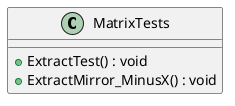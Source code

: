 @startuml
class MatrixTests {
    + ExtractTest() : void
    + ExtractMirror_MinusX() : void
}
@enduml
